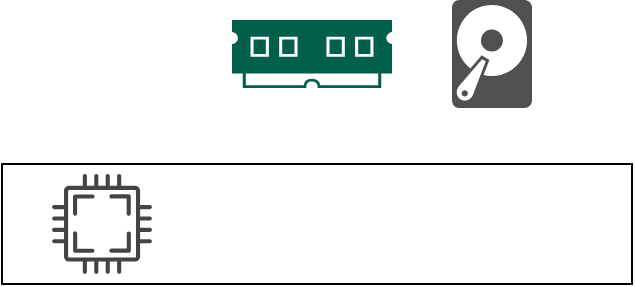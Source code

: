 <mxfile version="22.1.7" type="github">
  <diagram name="第 1 页" id="clWs-OmhBCykppdtENqQ">
    <mxGraphModel dx="493" dy="533" grid="1" gridSize="10" guides="1" tooltips="1" connect="1" arrows="1" fold="1" page="1" pageScale="1" pageWidth="827" pageHeight="1169" math="0" shadow="0">
      <root>
        <mxCell id="0" />
        <mxCell id="1" parent="0" />
        <mxCell id="abSyKMtkj9x_AEc5YJy3-5" value="" style="rounded=0;whiteSpace=wrap;html=1;" vertex="1" parent="1">
          <mxGeometry x="115" y="460" width="315" height="60" as="geometry" />
        </mxCell>
        <mxCell id="abSyKMtkj9x_AEc5YJy3-1" value="" style="sketch=0;pointerEvents=1;shadow=0;dashed=0;html=1;strokeColor=none;fillColor=#434445;aspect=fixed;labelPosition=center;verticalLabelPosition=bottom;verticalAlign=top;align=center;outlineConnect=0;shape=mxgraph.vvd.cpu;" vertex="1" parent="1">
          <mxGeometry x="140" y="465" width="50" height="50" as="geometry" />
        </mxCell>
        <mxCell id="abSyKMtkj9x_AEc5YJy3-2" value="" style="sketch=0;pointerEvents=1;shadow=0;dashed=0;html=1;strokeColor=none;fillColor=#005F4B;labelPosition=center;verticalLabelPosition=bottom;verticalAlign=top;align=center;outlineConnect=0;shape=mxgraph.veeam2.ram;" vertex="1" parent="1">
          <mxGeometry x="230" y="388" width="80" height="34" as="geometry" />
        </mxCell>
        <mxCell id="abSyKMtkj9x_AEc5YJy3-3" value="" style="sketch=0;pointerEvents=1;shadow=0;dashed=0;html=1;strokeColor=none;fillColor=#505050;labelPosition=center;verticalLabelPosition=bottom;verticalAlign=top;outlineConnect=0;align=center;shape=mxgraph.office.devices.hard_disk;" vertex="1" parent="1">
          <mxGeometry x="340" y="378" width="40" height="54" as="geometry" />
        </mxCell>
      </root>
    </mxGraphModel>
  </diagram>
</mxfile>
